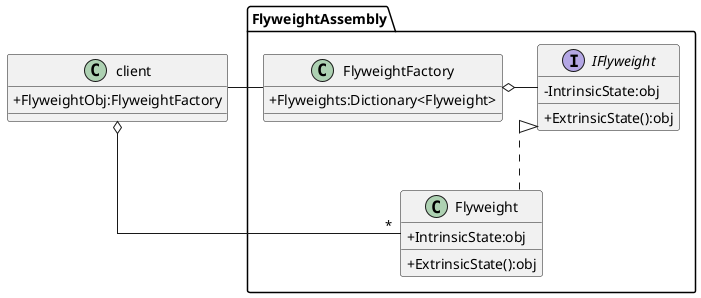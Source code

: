 @startuml Flyweight
skinparam Linetype ortho
skinparam ClassAttributeIconSize 0

class client {
    + FlyweightObj:FlyweightFactory
}
client -right- FlyweightAssembly.FlyweightFactory
client o-right- "*" FlyweightAssembly.Flyweight

namespace FlyweightAssembly {
    class FlyweightFactory {
        + Flyweights:Dictionary<Flyweight>
    }

    interface IFlyweight {
        - IntrinsicState:obj
        + ExtrinsicState():obj
    }
    FlyweightFactory o-right- IFlyweight

    class Flyweight {
        + IntrinsicState:obj
        + ExtrinsicState():obj
    }
    Flyweight .up.|> IFlyweight
}

@enduml